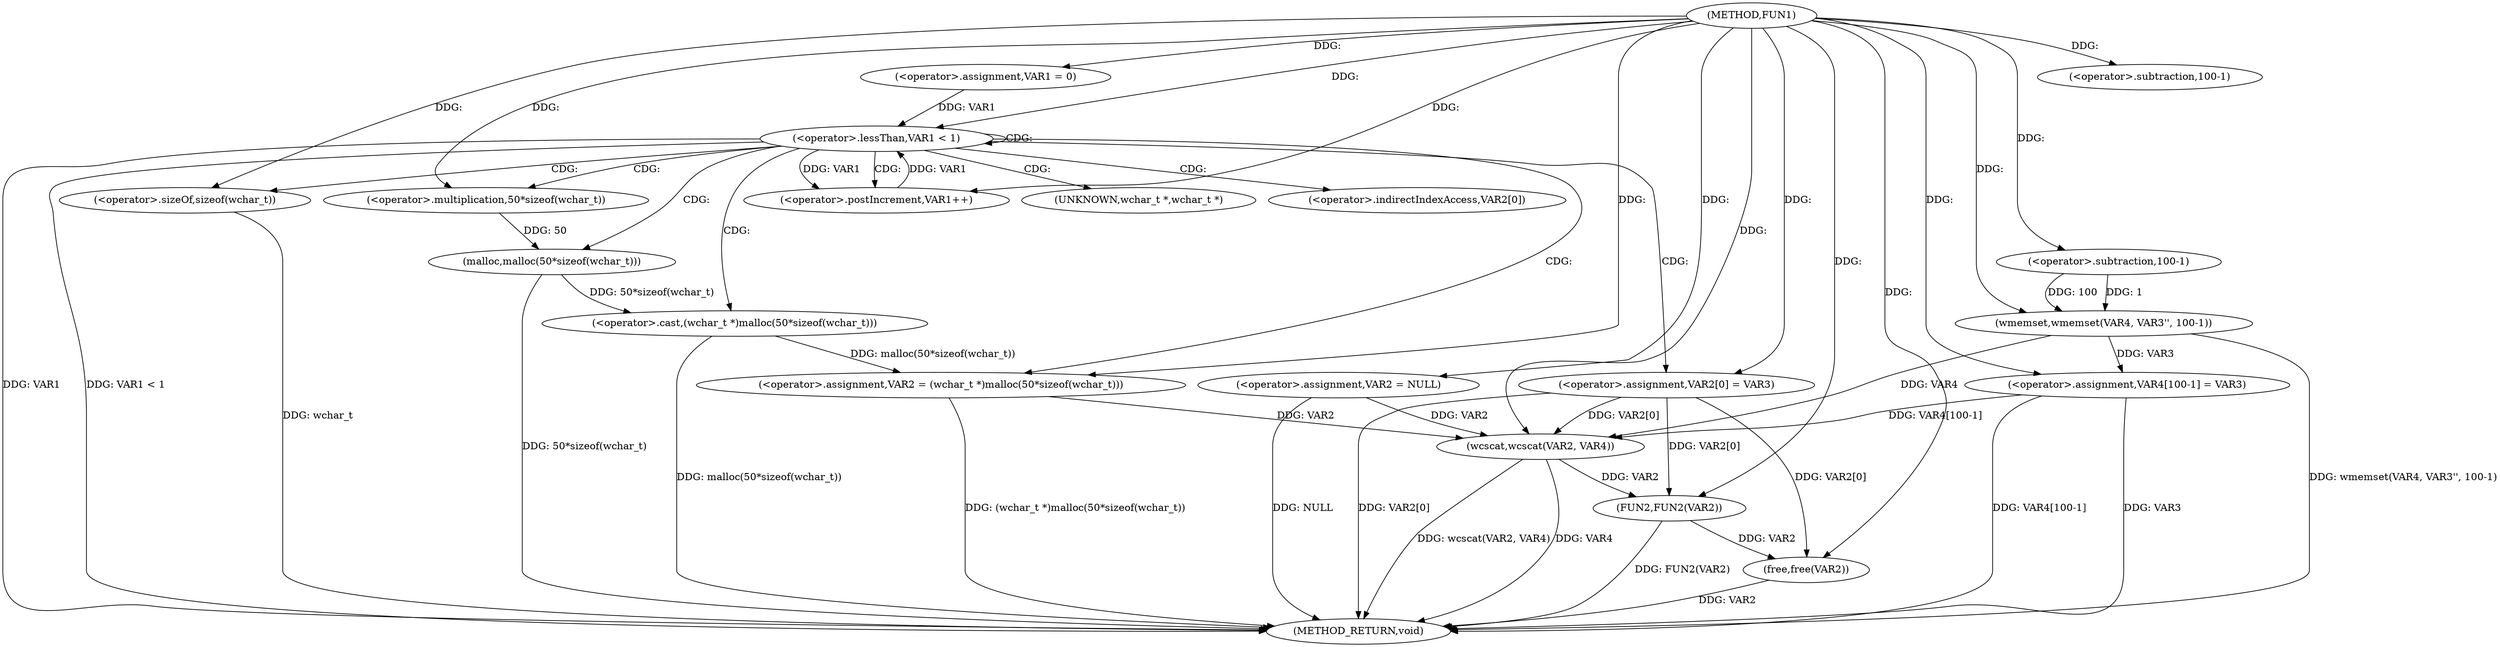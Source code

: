 digraph FUN1 {  
"1000100" [label = "(METHOD,FUN1)" ]
"1000153" [label = "(METHOD_RETURN,void)" ]
"1000104" [label = "(<operator>.assignment,VAR2 = NULL)" ]
"1000108" [label = "(<operator>.assignment,VAR1 = 0)" ]
"1000111" [label = "(<operator>.lessThan,VAR1 < 1)" ]
"1000114" [label = "(<operator>.postIncrement,VAR1++)" ]
"1000117" [label = "(<operator>.assignment,VAR2 = (wchar_t *)malloc(50*sizeof(wchar_t)))" ]
"1000119" [label = "(<operator>.cast,(wchar_t *)malloc(50*sizeof(wchar_t)))" ]
"1000121" [label = "(malloc,malloc(50*sizeof(wchar_t)))" ]
"1000122" [label = "(<operator>.multiplication,50*sizeof(wchar_t))" ]
"1000124" [label = "(<operator>.sizeOf,sizeof(wchar_t))" ]
"1000126" [label = "(<operator>.assignment,VAR2[0] = VAR3)" ]
"1000133" [label = "(wmemset,wmemset(VAR4, VAR3'', 100-1))" ]
"1000136" [label = "(<operator>.subtraction,100-1)" ]
"1000139" [label = "(<operator>.assignment,VAR4[100-1] = VAR3)" ]
"1000142" [label = "(<operator>.subtraction,100-1)" ]
"1000146" [label = "(wcscat,wcscat(VAR2, VAR4))" ]
"1000149" [label = "(FUN2,FUN2(VAR2))" ]
"1000151" [label = "(free,free(VAR2))" ]
"1000120" [label = "(UNKNOWN,wchar_t *,wchar_t *)" ]
"1000127" [label = "(<operator>.indirectIndexAccess,VAR2[0])" ]
  "1000124" -> "1000153"  [ label = "DDG: wchar_t"] 
  "1000119" -> "1000153"  [ label = "DDG: malloc(50*sizeof(wchar_t))"] 
  "1000126" -> "1000153"  [ label = "DDG: VAR2[0]"] 
  "1000117" -> "1000153"  [ label = "DDG: (wchar_t *)malloc(50*sizeof(wchar_t))"] 
  "1000146" -> "1000153"  [ label = "DDG: wcscat(VAR2, VAR4)"] 
  "1000111" -> "1000153"  [ label = "DDG: VAR1 < 1"] 
  "1000104" -> "1000153"  [ label = "DDG: NULL"] 
  "1000139" -> "1000153"  [ label = "DDG: VAR4[100-1]"] 
  "1000151" -> "1000153"  [ label = "DDG: VAR2"] 
  "1000149" -> "1000153"  [ label = "DDG: FUN2(VAR2)"] 
  "1000146" -> "1000153"  [ label = "DDG: VAR4"] 
  "1000133" -> "1000153"  [ label = "DDG: wmemset(VAR4, VAR3'', 100-1)"] 
  "1000111" -> "1000153"  [ label = "DDG: VAR1"] 
  "1000121" -> "1000153"  [ label = "DDG: 50*sizeof(wchar_t)"] 
  "1000139" -> "1000153"  [ label = "DDG: VAR3"] 
  "1000100" -> "1000104"  [ label = "DDG: "] 
  "1000100" -> "1000108"  [ label = "DDG: "] 
  "1000114" -> "1000111"  [ label = "DDG: VAR1"] 
  "1000108" -> "1000111"  [ label = "DDG: VAR1"] 
  "1000100" -> "1000111"  [ label = "DDG: "] 
  "1000111" -> "1000114"  [ label = "DDG: VAR1"] 
  "1000100" -> "1000114"  [ label = "DDG: "] 
  "1000119" -> "1000117"  [ label = "DDG: malloc(50*sizeof(wchar_t))"] 
  "1000100" -> "1000117"  [ label = "DDG: "] 
  "1000121" -> "1000119"  [ label = "DDG: 50*sizeof(wchar_t)"] 
  "1000122" -> "1000121"  [ label = "DDG: 50"] 
  "1000100" -> "1000122"  [ label = "DDG: "] 
  "1000100" -> "1000124"  [ label = "DDG: "] 
  "1000100" -> "1000126"  [ label = "DDG: "] 
  "1000100" -> "1000133"  [ label = "DDG: "] 
  "1000136" -> "1000133"  [ label = "DDG: 100"] 
  "1000136" -> "1000133"  [ label = "DDG: 1"] 
  "1000100" -> "1000136"  [ label = "DDG: "] 
  "1000133" -> "1000139"  [ label = "DDG: VAR3"] 
  "1000100" -> "1000139"  [ label = "DDG: "] 
  "1000100" -> "1000142"  [ label = "DDG: "] 
  "1000104" -> "1000146"  [ label = "DDG: VAR2"] 
  "1000126" -> "1000146"  [ label = "DDG: VAR2[0]"] 
  "1000117" -> "1000146"  [ label = "DDG: VAR2"] 
  "1000100" -> "1000146"  [ label = "DDG: "] 
  "1000139" -> "1000146"  [ label = "DDG: VAR4[100-1]"] 
  "1000133" -> "1000146"  [ label = "DDG: VAR4"] 
  "1000126" -> "1000149"  [ label = "DDG: VAR2[0]"] 
  "1000146" -> "1000149"  [ label = "DDG: VAR2"] 
  "1000100" -> "1000149"  [ label = "DDG: "] 
  "1000126" -> "1000151"  [ label = "DDG: VAR2[0]"] 
  "1000149" -> "1000151"  [ label = "DDG: VAR2"] 
  "1000100" -> "1000151"  [ label = "DDG: "] 
  "1000111" -> "1000121"  [ label = "CDG: "] 
  "1000111" -> "1000124"  [ label = "CDG: "] 
  "1000111" -> "1000119"  [ label = "CDG: "] 
  "1000111" -> "1000114"  [ label = "CDG: "] 
  "1000111" -> "1000120"  [ label = "CDG: "] 
  "1000111" -> "1000117"  [ label = "CDG: "] 
  "1000111" -> "1000127"  [ label = "CDG: "] 
  "1000111" -> "1000111"  [ label = "CDG: "] 
  "1000111" -> "1000122"  [ label = "CDG: "] 
  "1000111" -> "1000126"  [ label = "CDG: "] 
}
